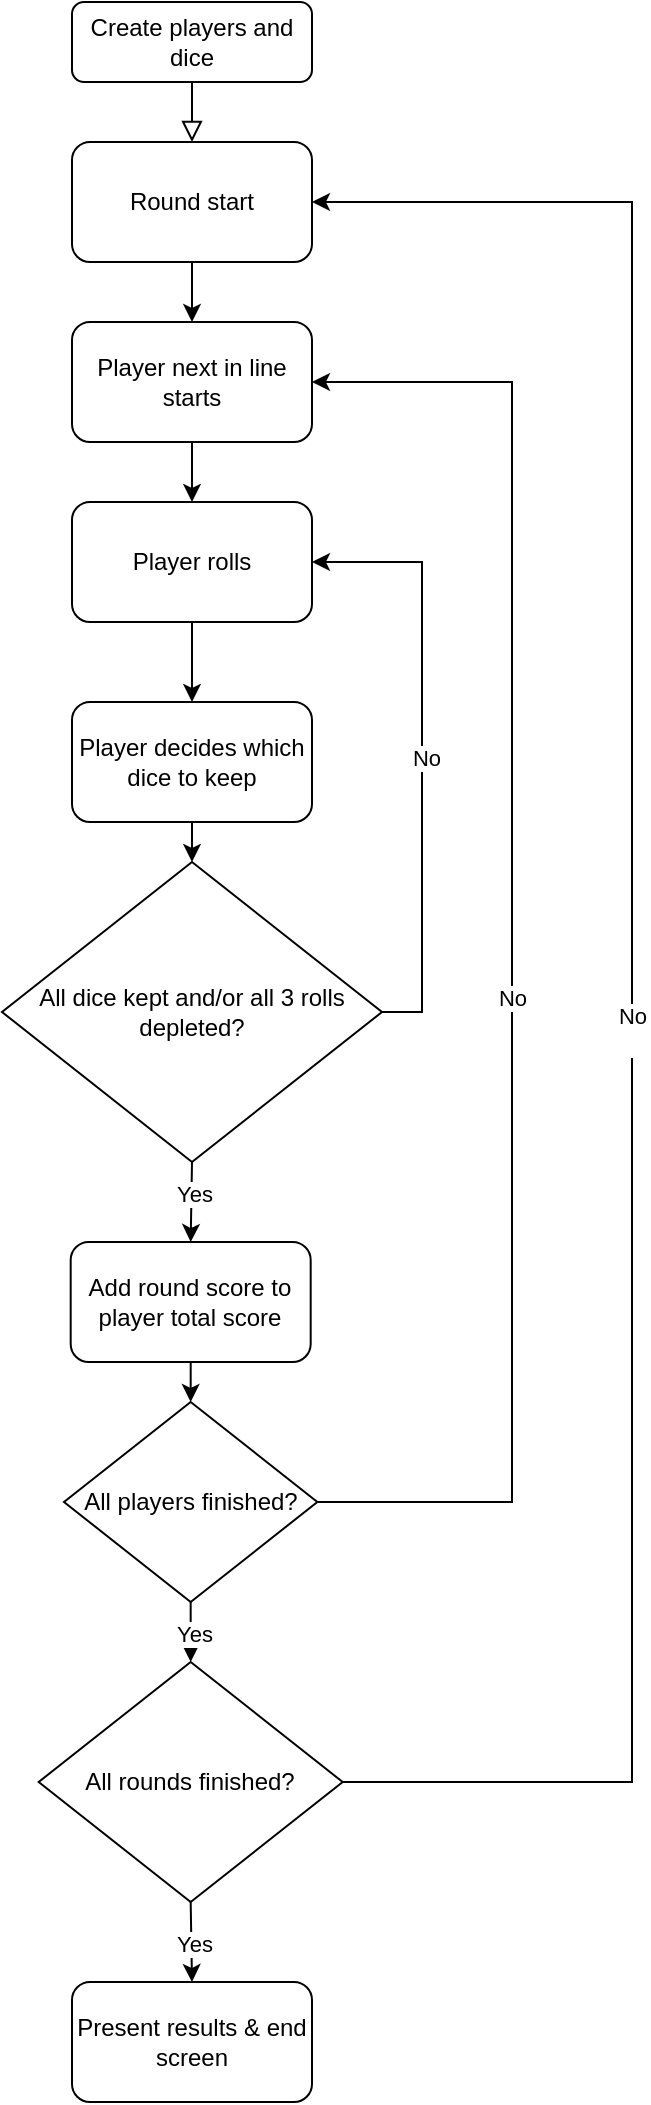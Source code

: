 <mxfile version="14.6.0" type="device"><diagram id="C5RBs43oDa-KdzZeNtuy" name="Page-1"><mxGraphModel dx="925" dy="619" grid="1" gridSize="10" guides="1" tooltips="1" connect="1" arrows="1" fold="1" page="1" pageScale="1" pageWidth="827" pageHeight="1169" math="0" shadow="0"><root><mxCell id="WIyWlLk6GJQsqaUBKTNV-0"/><mxCell id="WIyWlLk6GJQsqaUBKTNV-1" parent="WIyWlLk6GJQsqaUBKTNV-0"/><mxCell id="WIyWlLk6GJQsqaUBKTNV-2" value="" style="rounded=0;html=1;jettySize=auto;orthogonalLoop=1;fontSize=11;endArrow=block;endFill=0;endSize=8;strokeWidth=1;shadow=0;labelBackgroundColor=none;edgeStyle=orthogonalEdgeStyle;entryX=0.5;entryY=0;entryDx=0;entryDy=0;" parent="WIyWlLk6GJQsqaUBKTNV-1" source="WIyWlLk6GJQsqaUBKTNV-3" target="ME4_O8x1ASGKfiRWxApu-0" edge="1"><mxGeometry relative="1" as="geometry"><mxPoint x="371" y="210" as="targetPoint"/></mxGeometry></mxCell><mxCell id="WIyWlLk6GJQsqaUBKTNV-3" value="Create players and dice" style="rounded=1;whiteSpace=wrap;html=1;fontSize=12;glass=0;strokeWidth=1;shadow=0;" parent="WIyWlLk6GJQsqaUBKTNV-1" vertex="1"><mxGeometry x="291" y="70" width="120" height="40" as="geometry"/></mxCell><mxCell id="ME4_O8x1ASGKfiRWxApu-0" value="Round start" style="rounded=1;whiteSpace=wrap;html=1;" vertex="1" parent="WIyWlLk6GJQsqaUBKTNV-1"><mxGeometry x="291" y="140" width="120" height="60" as="geometry"/></mxCell><mxCell id="ME4_O8x1ASGKfiRWxApu-1" value="Player rolls" style="rounded=1;whiteSpace=wrap;html=1;" vertex="1" parent="WIyWlLk6GJQsqaUBKTNV-1"><mxGeometry x="291" y="320" width="120" height="60" as="geometry"/></mxCell><mxCell id="ME4_O8x1ASGKfiRWxApu-2" value="" style="endArrow=classic;html=1;exitX=0.5;exitY=1;exitDx=0;exitDy=0;entryX=0.5;entryY=0;entryDx=0;entryDy=0;" edge="1" parent="WIyWlLk6GJQsqaUBKTNV-1" source="ME4_O8x1ASGKfiRWxApu-0" target="ME4_O8x1ASGKfiRWxApu-6"><mxGeometry width="50" height="50" relative="1" as="geometry"><mxPoint x="511" y="270" as="sourcePoint"/><mxPoint x="561" y="220" as="targetPoint"/></mxGeometry></mxCell><mxCell id="ME4_O8x1ASGKfiRWxApu-3" value="Player decides which dice to keep" style="rounded=1;whiteSpace=wrap;html=1;" vertex="1" parent="WIyWlLk6GJQsqaUBKTNV-1"><mxGeometry x="291" y="420" width="120" height="60" as="geometry"/></mxCell><mxCell id="ME4_O8x1ASGKfiRWxApu-4" value="" style="endArrow=classic;html=1;exitX=0.5;exitY=1;exitDx=0;exitDy=0;entryX=0.5;entryY=0;entryDx=0;entryDy=0;" edge="1" parent="WIyWlLk6GJQsqaUBKTNV-1" source="ME4_O8x1ASGKfiRWxApu-1" target="ME4_O8x1ASGKfiRWxApu-3"><mxGeometry width="50" height="50" relative="1" as="geometry"><mxPoint x="511" y="330" as="sourcePoint"/><mxPoint x="561" y="280" as="targetPoint"/></mxGeometry></mxCell><mxCell id="ME4_O8x1ASGKfiRWxApu-6" value="Player next in line starts" style="rounded=1;whiteSpace=wrap;html=1;" vertex="1" parent="WIyWlLk6GJQsqaUBKTNV-1"><mxGeometry x="291" y="230" width="120" height="60" as="geometry"/></mxCell><mxCell id="ME4_O8x1ASGKfiRWxApu-7" value="" style="endArrow=classic;html=1;exitX=0.5;exitY=1;exitDx=0;exitDy=0;entryX=0.5;entryY=0;entryDx=0;entryDy=0;" edge="1" parent="WIyWlLk6GJQsqaUBKTNV-1" source="ME4_O8x1ASGKfiRWxApu-6" target="ME4_O8x1ASGKfiRWxApu-1"><mxGeometry width="50" height="50" relative="1" as="geometry"><mxPoint x="511" y="440" as="sourcePoint"/><mxPoint x="561" y="390" as="targetPoint"/></mxGeometry></mxCell><mxCell id="ME4_O8x1ASGKfiRWxApu-19" style="edgeStyle=orthogonalEdgeStyle;rounded=0;orthogonalLoop=1;jettySize=auto;html=1;exitX=1;exitY=0.5;exitDx=0;exitDy=0;entryX=1;entryY=0.5;entryDx=0;entryDy=0;" edge="1" parent="WIyWlLk6GJQsqaUBKTNV-1" source="ME4_O8x1ASGKfiRWxApu-8" target="ME4_O8x1ASGKfiRWxApu-1"><mxGeometry relative="1" as="geometry"/></mxCell><mxCell id="ME4_O8x1ASGKfiRWxApu-20" value="No" style="edgeLabel;html=1;align=center;verticalAlign=middle;resizable=0;points=[];" vertex="1" connectable="0" parent="ME4_O8x1ASGKfiRWxApu-19"><mxGeometry x="-0.212" y="-2" relative="1" as="geometry"><mxPoint y="-29" as="offset"/></mxGeometry></mxCell><mxCell id="ME4_O8x1ASGKfiRWxApu-8" value="All dice kept and/or all 3 rolls depleted?" style="rhombus;whiteSpace=wrap;html=1;" vertex="1" parent="WIyWlLk6GJQsqaUBKTNV-1"><mxGeometry x="256" y="500" width="190" height="150" as="geometry"/></mxCell><mxCell id="ME4_O8x1ASGKfiRWxApu-9" value="" style="endArrow=classic;html=1;exitX=0.5;exitY=1;exitDx=0;exitDy=0;entryX=0.5;entryY=0;entryDx=0;entryDy=0;" edge="1" parent="WIyWlLk6GJQsqaUBKTNV-1" source="ME4_O8x1ASGKfiRWxApu-3" target="ME4_O8x1ASGKfiRWxApu-8"><mxGeometry width="50" height="50" relative="1" as="geometry"><mxPoint x="471" y="460" as="sourcePoint"/><mxPoint x="521" y="410" as="targetPoint"/></mxGeometry></mxCell><mxCell id="ME4_O8x1ASGKfiRWxApu-23" style="edgeStyle=orthogonalEdgeStyle;rounded=0;orthogonalLoop=1;jettySize=auto;html=1;exitX=1;exitY=0.5;exitDx=0;exitDy=0;entryX=1;entryY=0.5;entryDx=0;entryDy=0;" edge="1" parent="WIyWlLk6GJQsqaUBKTNV-1" source="ME4_O8x1ASGKfiRWxApu-22" target="ME4_O8x1ASGKfiRWxApu-6"><mxGeometry relative="1" as="geometry"><Array as="points"><mxPoint x="511" y="820"/><mxPoint x="511" y="260"/></Array></mxGeometry></mxCell><mxCell id="ME4_O8x1ASGKfiRWxApu-24" value="No" style="edgeLabel;html=1;align=center;verticalAlign=middle;resizable=0;points=[];" vertex="1" connectable="0" parent="ME4_O8x1ASGKfiRWxApu-23"><mxGeometry x="-0.076" relative="1" as="geometry"><mxPoint as="offset"/></mxGeometry></mxCell><mxCell id="ME4_O8x1ASGKfiRWxApu-22" value="All players finished?" style="rhombus;whiteSpace=wrap;html=1;" vertex="1" parent="WIyWlLk6GJQsqaUBKTNV-1"><mxGeometry x="287" y="770" width="126.67" height="100" as="geometry"/></mxCell><mxCell id="ME4_O8x1ASGKfiRWxApu-25" value="" style="endArrow=classic;html=1;exitX=0.5;exitY=1;exitDx=0;exitDy=0;entryX=0.5;entryY=0;entryDx=0;entryDy=0;" edge="1" parent="WIyWlLk6GJQsqaUBKTNV-1" source="ME4_O8x1ASGKfiRWxApu-8" target="ME4_O8x1ASGKfiRWxApu-36"><mxGeometry width="50" height="50" relative="1" as="geometry"><mxPoint x="591" y="550" as="sourcePoint"/><mxPoint x="641" y="500" as="targetPoint"/></mxGeometry></mxCell><mxCell id="ME4_O8x1ASGKfiRWxApu-31" value="Yes" style="edgeLabel;html=1;align=center;verticalAlign=middle;resizable=0;points=[];" vertex="1" connectable="0" parent="ME4_O8x1ASGKfiRWxApu-25"><mxGeometry x="-0.2" y="1" relative="1" as="geometry"><mxPoint as="offset"/></mxGeometry></mxCell><mxCell id="ME4_O8x1ASGKfiRWxApu-28" style="edgeStyle=orthogonalEdgeStyle;rounded=0;orthogonalLoop=1;jettySize=auto;html=1;exitX=1;exitY=0.5;exitDx=0;exitDy=0;entryX=1;entryY=0.5;entryDx=0;entryDy=0;" edge="1" parent="WIyWlLk6GJQsqaUBKTNV-1" source="ME4_O8x1ASGKfiRWxApu-26" target="ME4_O8x1ASGKfiRWxApu-0"><mxGeometry relative="1" as="geometry"><Array as="points"><mxPoint x="571" y="960"/><mxPoint x="571" y="170"/></Array></mxGeometry></mxCell><mxCell id="ME4_O8x1ASGKfiRWxApu-29" value="&lt;div&gt;No&lt;/div&gt;&lt;div&gt;&lt;br&gt;&lt;/div&gt;" style="edgeLabel;html=1;align=center;verticalAlign=middle;resizable=0;points=[];" vertex="1" connectable="0" parent="ME4_O8x1ASGKfiRWxApu-28"><mxGeometry x="-0.137" y="-7" relative="1" as="geometry"><mxPoint x="-7" y="-48" as="offset"/></mxGeometry></mxCell><mxCell id="ME4_O8x1ASGKfiRWxApu-26" value="All rounds finished?" style="rhombus;whiteSpace=wrap;html=1;" vertex="1" parent="WIyWlLk6GJQsqaUBKTNV-1"><mxGeometry x="274.34" y="900" width="152" height="120" as="geometry"/></mxCell><mxCell id="ME4_O8x1ASGKfiRWxApu-30" value="" style="endArrow=classic;html=1;exitX=0.5;exitY=1;exitDx=0;exitDy=0;entryX=0.5;entryY=0;entryDx=0;entryDy=0;" edge="1" parent="WIyWlLk6GJQsqaUBKTNV-1" source="ME4_O8x1ASGKfiRWxApu-22" target="ME4_O8x1ASGKfiRWxApu-26"><mxGeometry width="50" height="50" relative="1" as="geometry"><mxPoint x="541" y="630" as="sourcePoint"/><mxPoint x="591" y="580" as="targetPoint"/></mxGeometry></mxCell><mxCell id="ME4_O8x1ASGKfiRWxApu-32" value="Yes" style="edgeLabel;html=1;align=center;verticalAlign=middle;resizable=0;points=[];" vertex="1" connectable="0" parent="ME4_O8x1ASGKfiRWxApu-30"><mxGeometry x="0.022" y="1" relative="1" as="geometry"><mxPoint as="offset"/></mxGeometry></mxCell><mxCell id="ME4_O8x1ASGKfiRWxApu-33" value="Present results &amp;amp; end screen" style="rounded=1;whiteSpace=wrap;html=1;" vertex="1" parent="WIyWlLk6GJQsqaUBKTNV-1"><mxGeometry x="291" y="1060" width="120" height="60" as="geometry"/></mxCell><mxCell id="ME4_O8x1ASGKfiRWxApu-34" value="" style="endArrow=classic;html=1;exitX=0.5;exitY=1;exitDx=0;exitDy=0;entryX=0.5;entryY=0;entryDx=0;entryDy=0;" edge="1" parent="WIyWlLk6GJQsqaUBKTNV-1" source="ME4_O8x1ASGKfiRWxApu-26" target="ME4_O8x1ASGKfiRWxApu-33"><mxGeometry width="50" height="50" relative="1" as="geometry"><mxPoint x="361" y="850.0" as="sourcePoint"/><mxPoint x="351" y="1060" as="targetPoint"/></mxGeometry></mxCell><mxCell id="ME4_O8x1ASGKfiRWxApu-35" value="Yes" style="edgeLabel;html=1;align=center;verticalAlign=middle;resizable=0;points=[];" vertex="1" connectable="0" parent="ME4_O8x1ASGKfiRWxApu-34"><mxGeometry x="0.022" y="1" relative="1" as="geometry"><mxPoint as="offset"/></mxGeometry></mxCell><mxCell id="ME4_O8x1ASGKfiRWxApu-36" value="Add round score to player total score" style="rounded=1;whiteSpace=wrap;html=1;" vertex="1" parent="WIyWlLk6GJQsqaUBKTNV-1"><mxGeometry x="290.34" y="690" width="120" height="60" as="geometry"/></mxCell><mxCell id="ME4_O8x1ASGKfiRWxApu-37" value="" style="endArrow=classic;html=1;exitX=0.5;exitY=1;exitDx=0;exitDy=0;entryX=0.5;entryY=0;entryDx=0;entryDy=0;" edge="1" parent="WIyWlLk6GJQsqaUBKTNV-1" source="ME4_O8x1ASGKfiRWxApu-36" target="ME4_O8x1ASGKfiRWxApu-22"><mxGeometry width="50" height="50" relative="1" as="geometry"><mxPoint x="390" y="770" as="sourcePoint"/><mxPoint x="440" y="720" as="targetPoint"/></mxGeometry></mxCell></root></mxGraphModel></diagram></mxfile>
